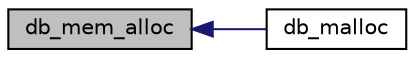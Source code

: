 digraph G
{
  edge [fontname="Helvetica",fontsize="10",labelfontname="Helvetica",labelfontsize="10"];
  node [fontname="Helvetica",fontsize="10",shape=record];
  rankdir=LR;
  Node1 [label="db_mem_alloc",height=0.2,width=0.4,color="black", fillcolor="grey75", style="filled" fontcolor="black"];
  Node1 -> Node2 [dir=back,color="midnightblue",fontsize="10",style="solid",fontname="Helvetica"];
  Node2 [label="db_malloc",height=0.2,width=0.4,color="black", fillcolor="white", style="filled",URL="$n__debug__mem_8c.html#a4e40fbd7c03b3f9c8ddb3031c464921e",tooltip="return a new allocated element"];
}
